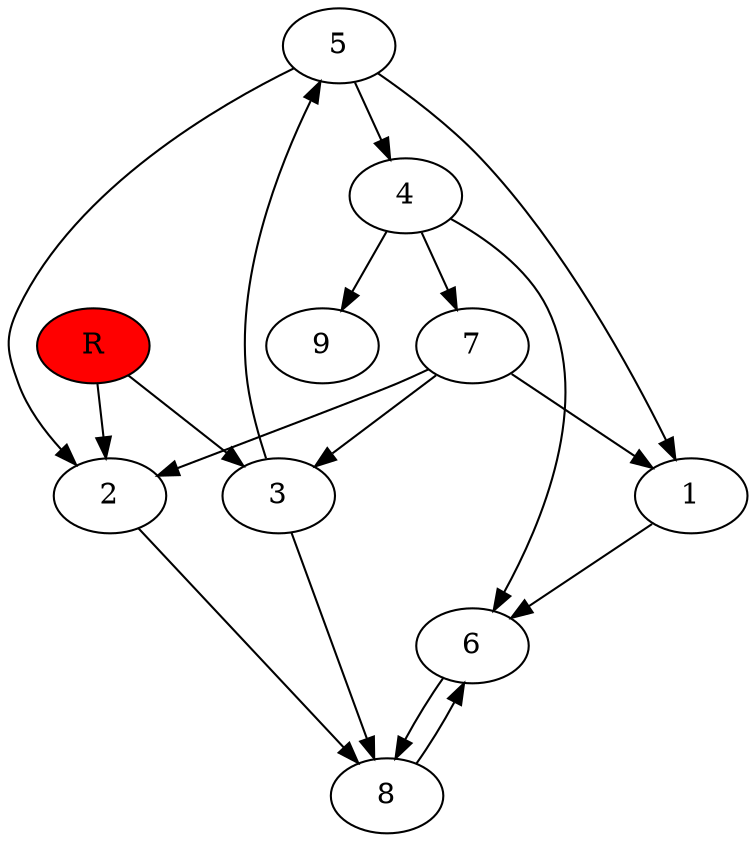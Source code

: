 digraph prb74566 {
	1
	2
	3
	4
	5
	6
	7
	8
	R [fillcolor="#ff0000" style=filled]
	1 -> 6
	2 -> 8
	3 -> 5
	3 -> 8
	4 -> 6
	4 -> 7
	4 -> 9
	5 -> 1
	5 -> 2
	5 -> 4
	6 -> 8
	7 -> 1
	7 -> 2
	7 -> 3
	8 -> 6
	R -> 2
	R -> 3
}
